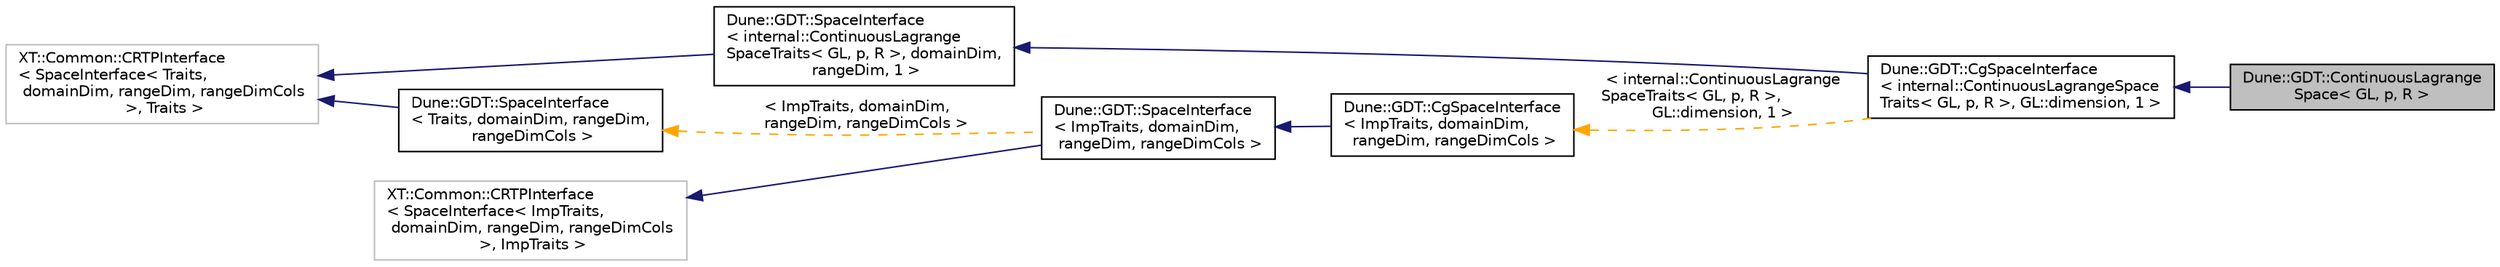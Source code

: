 digraph "Dune::GDT::ContinuousLagrangeSpace&lt; GL, p, R &gt;"
{
  edge [fontname="Helvetica",fontsize="10",labelfontname="Helvetica",labelfontsize="10"];
  node [fontname="Helvetica",fontsize="10",shape=record];
  rankdir="LR";
  Node0 [label="Dune::GDT::ContinuousLagrange\lSpace\< GL, p, R \>",height=0.2,width=0.4,color="black", fillcolor="grey75", style="filled", fontcolor="black"];
  Node1 -> Node0 [dir="back",color="midnightblue",fontsize="10",style="solid",fontname="Helvetica"];
  Node1 [label="Dune::GDT::CgSpaceInterface\l\< internal::ContinuousLagrangeSpace\lTraits\< GL, p, R \>, GL::dimension, 1 \>",height=0.2,width=0.4,color="black", fillcolor="white", style="filled",URL="$a02492.html"];
  Node2 -> Node1 [dir="back",color="midnightblue",fontsize="10",style="solid",fontname="Helvetica"];
  Node2 [label="Dune::GDT::SpaceInterface\l\< internal::ContinuousLagrange\lSpaceTraits\< GL, p, R \>, domainDim,\l rangeDim, 1 \>",height=0.2,width=0.4,color="black", fillcolor="white", style="filled",URL="$a02724.html"];
  Node3 -> Node2 [dir="back",color="midnightblue",fontsize="10",style="solid",fontname="Helvetica"];
  Node3 [label="XT::Common::CRTPInterface\l\< SpaceInterface\< Traits,\l domainDim, rangeDim, rangeDimCols\l \>, Traits \>",height=0.2,width=0.4,color="grey75", fillcolor="white", style="filled"];
  Node4 -> Node1 [dir="back",color="orange",fontsize="10",style="dashed",label=" \< internal::ContinuousLagrange\lSpaceTraits\< GL, p, R \>,\l GL::dimension, 1 \>" ,fontname="Helvetica"];
  Node4 [label="Dune::GDT::CgSpaceInterface\l\< ImpTraits, domainDim,\l rangeDim, rangeDimCols \>",height=0.2,width=0.4,color="black", fillcolor="white", style="filled",URL="$a02492.html"];
  Node5 -> Node4 [dir="back",color="midnightblue",fontsize="10",style="solid",fontname="Helvetica"];
  Node5 [label="Dune::GDT::SpaceInterface\l\< ImpTraits, domainDim,\l rangeDim, rangeDimCols \>",height=0.2,width=0.4,color="black", fillcolor="white", style="filled",URL="$a02724.html"];
  Node6 -> Node5 [dir="back",color="midnightblue",fontsize="10",style="solid",fontname="Helvetica"];
  Node6 [label="XT::Common::CRTPInterface\l\< SpaceInterface\< ImpTraits,\l domainDim, rangeDim, rangeDimCols\l \>, ImpTraits \>",height=0.2,width=0.4,color="grey75", fillcolor="white", style="filled"];
  Node7 -> Node5 [dir="back",color="orange",fontsize="10",style="dashed",label=" \< ImpTraits, domainDim,\l rangeDim, rangeDimCols \>" ,fontname="Helvetica"];
  Node7 [label="Dune::GDT::SpaceInterface\l\< Traits, domainDim, rangeDim,\l rangeDimCols \>",height=0.2,width=0.4,color="black", fillcolor="white", style="filled",URL="$a02724.html"];
  Node3 -> Node7 [dir="back",color="midnightblue",fontsize="10",style="solid",fontname="Helvetica"];
}
